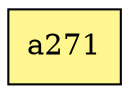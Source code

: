 digraph G {
rankdir=BT;ranksep="2.0";
"a271" [shape=record,fillcolor=khaki1,style=filled,label="{a271}"];
}